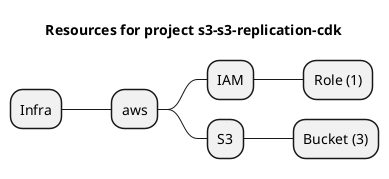 @startmindmap
title Resources for project s3-s3-replication-cdk
skinparam monochrome true
+ Infra
++ aws
+++ IAM
++++ Role (1)
+++ S3
++++ Bucket (3)
@endmindmap